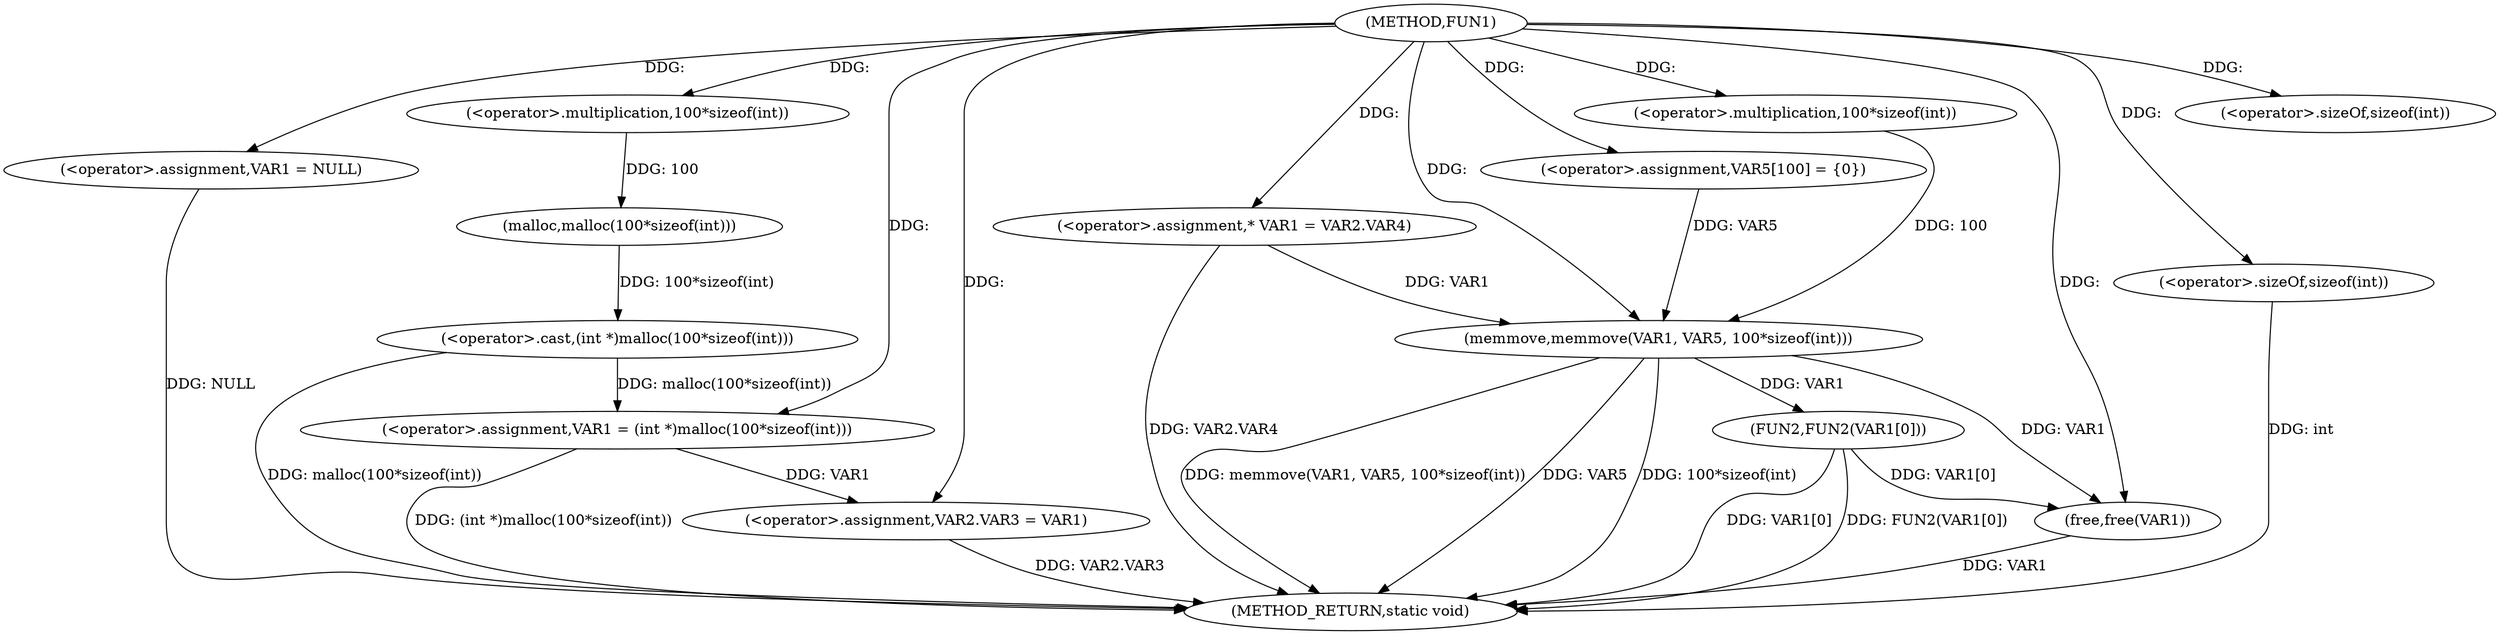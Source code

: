 digraph FUN1 {  
"1000100" [label = "(METHOD,FUN1)" ]
"1000145" [label = "(METHOD_RETURN,static void)" ]
"1000104" [label = "(<operator>.assignment,VAR1 = NULL)" ]
"1000107" [label = "(<operator>.assignment,VAR1 = (int *)malloc(100*sizeof(int)))" ]
"1000109" [label = "(<operator>.cast,(int *)malloc(100*sizeof(int)))" ]
"1000111" [label = "(malloc,malloc(100*sizeof(int)))" ]
"1000112" [label = "(<operator>.multiplication,100*sizeof(int))" ]
"1000114" [label = "(<operator>.sizeOf,sizeof(int))" ]
"1000116" [label = "(<operator>.assignment,VAR2.VAR3 = VAR1)" ]
"1000123" [label = "(<operator>.assignment,* VAR1 = VAR2.VAR4)" ]
"1000130" [label = "(<operator>.assignment,VAR5[100] = {0})" ]
"1000132" [label = "(memmove,memmove(VAR1, VAR5, 100*sizeof(int)))" ]
"1000135" [label = "(<operator>.multiplication,100*sizeof(int))" ]
"1000137" [label = "(<operator>.sizeOf,sizeof(int))" ]
"1000139" [label = "(FUN2,FUN2(VAR1[0]))" ]
"1000143" [label = "(free,free(VAR1))" ]
  "1000116" -> "1000145"  [ label = "DDG: VAR2.VAR3"] 
  "1000123" -> "1000145"  [ label = "DDG: VAR2.VAR4"] 
  "1000139" -> "1000145"  [ label = "DDG: VAR1[0]"] 
  "1000132" -> "1000145"  [ label = "DDG: 100*sizeof(int)"] 
  "1000137" -> "1000145"  [ label = "DDG: int"] 
  "1000132" -> "1000145"  [ label = "DDG: memmove(VAR1, VAR5, 100*sizeof(int))"] 
  "1000139" -> "1000145"  [ label = "DDG: FUN2(VAR1[0])"] 
  "1000143" -> "1000145"  [ label = "DDG: VAR1"] 
  "1000132" -> "1000145"  [ label = "DDG: VAR5"] 
  "1000109" -> "1000145"  [ label = "DDG: malloc(100*sizeof(int))"] 
  "1000104" -> "1000145"  [ label = "DDG: NULL"] 
  "1000107" -> "1000145"  [ label = "DDG: (int *)malloc(100*sizeof(int))"] 
  "1000100" -> "1000104"  [ label = "DDG: "] 
  "1000109" -> "1000107"  [ label = "DDG: malloc(100*sizeof(int))"] 
  "1000100" -> "1000107"  [ label = "DDG: "] 
  "1000111" -> "1000109"  [ label = "DDG: 100*sizeof(int)"] 
  "1000112" -> "1000111"  [ label = "DDG: 100"] 
  "1000100" -> "1000112"  [ label = "DDG: "] 
  "1000100" -> "1000114"  [ label = "DDG: "] 
  "1000107" -> "1000116"  [ label = "DDG: VAR1"] 
  "1000100" -> "1000116"  [ label = "DDG: "] 
  "1000100" -> "1000123"  [ label = "DDG: "] 
  "1000100" -> "1000130"  [ label = "DDG: "] 
  "1000123" -> "1000132"  [ label = "DDG: VAR1"] 
  "1000100" -> "1000132"  [ label = "DDG: "] 
  "1000130" -> "1000132"  [ label = "DDG: VAR5"] 
  "1000135" -> "1000132"  [ label = "DDG: 100"] 
  "1000100" -> "1000135"  [ label = "DDG: "] 
  "1000100" -> "1000137"  [ label = "DDG: "] 
  "1000132" -> "1000139"  [ label = "DDG: VAR1"] 
  "1000139" -> "1000143"  [ label = "DDG: VAR1[0]"] 
  "1000132" -> "1000143"  [ label = "DDG: VAR1"] 
  "1000100" -> "1000143"  [ label = "DDG: "] 
}
